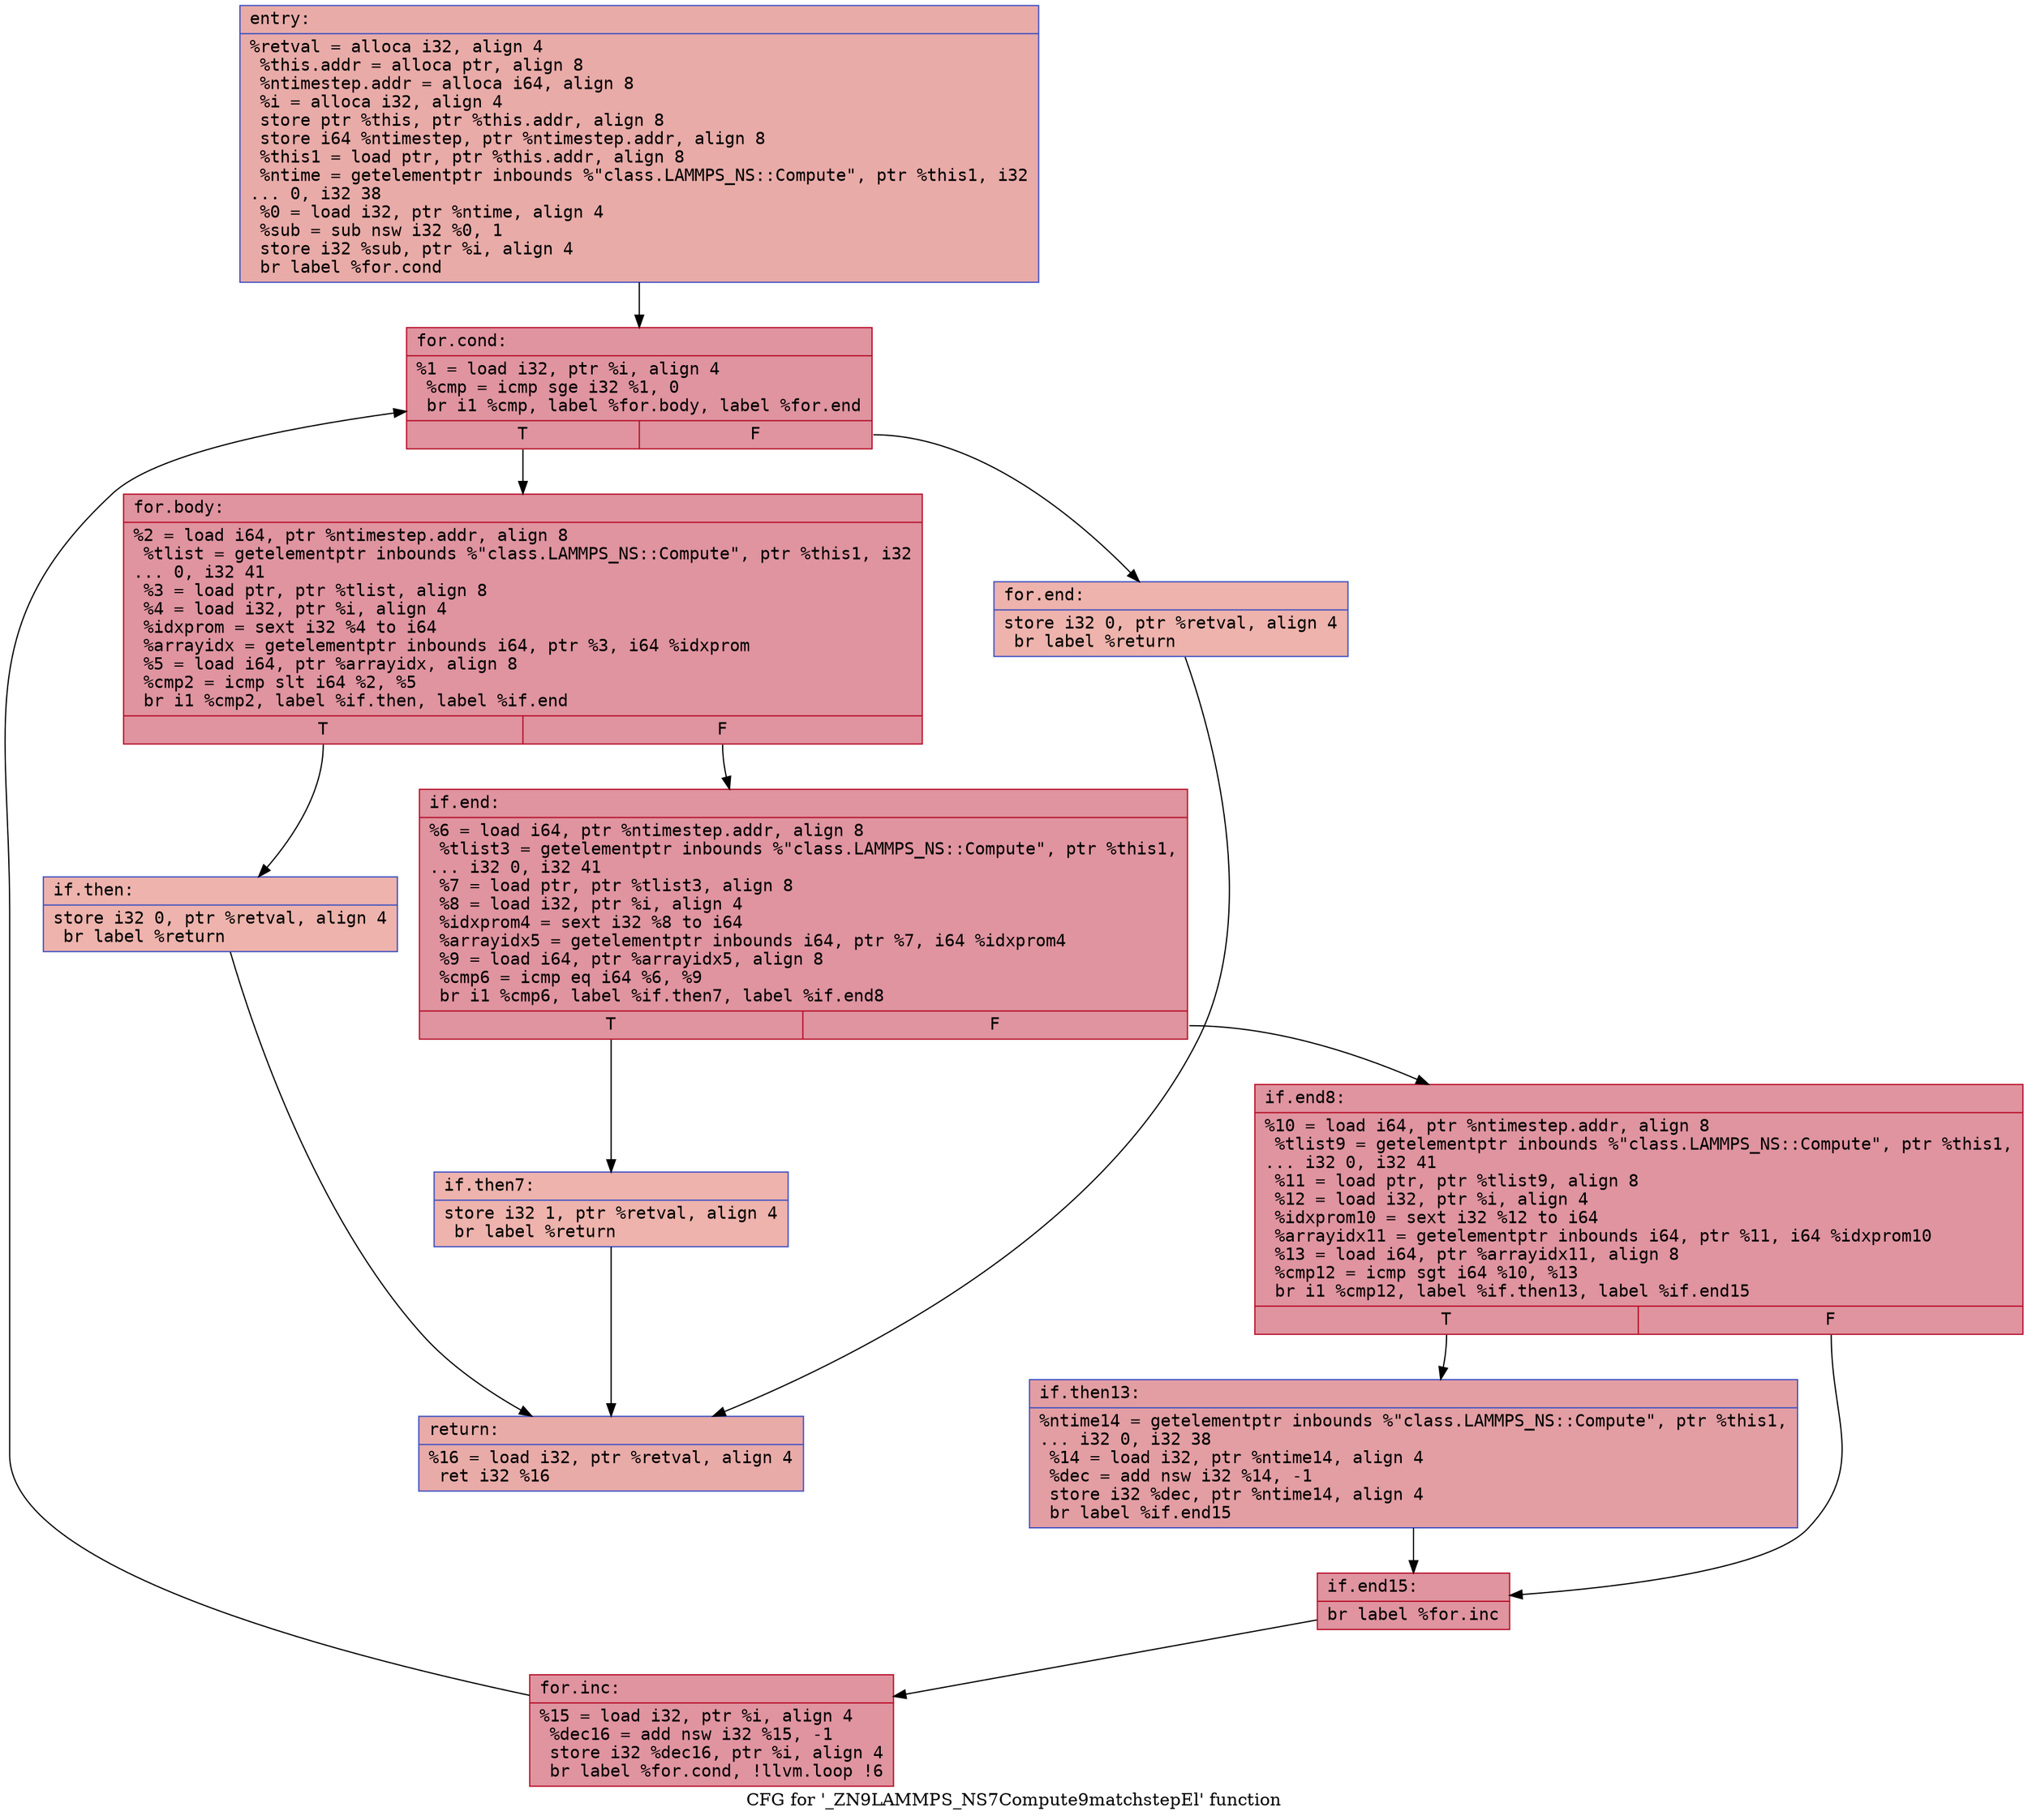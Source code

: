 digraph "CFG for '_ZN9LAMMPS_NS7Compute9matchstepEl' function" {
	label="CFG for '_ZN9LAMMPS_NS7Compute9matchstepEl' function";

	Node0x5633babd2650 [shape=record,color="#3d50c3ff", style=filled, fillcolor="#cc403a70" fontname="Courier",label="{entry:\l|  %retval = alloca i32, align 4\l  %this.addr = alloca ptr, align 8\l  %ntimestep.addr = alloca i64, align 8\l  %i = alloca i32, align 4\l  store ptr %this, ptr %this.addr, align 8\l  store i64 %ntimestep, ptr %ntimestep.addr, align 8\l  %this1 = load ptr, ptr %this.addr, align 8\l  %ntime = getelementptr inbounds %\"class.LAMMPS_NS::Compute\", ptr %this1, i32\l... 0, i32 38\l  %0 = load i32, ptr %ntime, align 4\l  %sub = sub nsw i32 %0, 1\l  store i32 %sub, ptr %i, align 4\l  br label %for.cond\l}"];
	Node0x5633babd2650 -> Node0x5633babd2d80[tooltip="entry -> for.cond\nProbability 100.00%" ];
	Node0x5633babd2d80 [shape=record,color="#b70d28ff", style=filled, fillcolor="#b70d2870" fontname="Courier",label="{for.cond:\l|  %1 = load i32, ptr %i, align 4\l  %cmp = icmp sge i32 %1, 0\l  br i1 %cmp, label %for.body, label %for.end\l|{<s0>T|<s1>F}}"];
	Node0x5633babd2d80:s0 -> Node0x5633babd2fa0[tooltip="for.cond -> for.body\nProbability 96.88%" ];
	Node0x5633babd2d80:s1 -> Node0x5633babd2520[tooltip="for.cond -> for.end\nProbability 3.12%" ];
	Node0x5633babd2fa0 [shape=record,color="#b70d28ff", style=filled, fillcolor="#b70d2870" fontname="Courier",label="{for.body:\l|  %2 = load i64, ptr %ntimestep.addr, align 8\l  %tlist = getelementptr inbounds %\"class.LAMMPS_NS::Compute\", ptr %this1, i32\l... 0, i32 41\l  %3 = load ptr, ptr %tlist, align 8\l  %4 = load i32, ptr %i, align 4\l  %idxprom = sext i32 %4 to i64\l  %arrayidx = getelementptr inbounds i64, ptr %3, i64 %idxprom\l  %5 = load i64, ptr %arrayidx, align 8\l  %cmp2 = icmp slt i64 %2, %5\l  br i1 %cmp2, label %if.then, label %if.end\l|{<s0>T|<s1>F}}"];
	Node0x5633babd2fa0:s0 -> Node0x5633babd3760[tooltip="for.body -> if.then\nProbability 3.12%" ];
	Node0x5633babd2fa0:s1 -> Node0x5633babd37d0[tooltip="for.body -> if.end\nProbability 96.88%" ];
	Node0x5633babd3760 [shape=record,color="#3d50c3ff", style=filled, fillcolor="#d6524470" fontname="Courier",label="{if.then:\l|  store i32 0, ptr %retval, align 4\l  br label %return\l}"];
	Node0x5633babd3760 -> Node0x5633babd39f0[tooltip="if.then -> return\nProbability 100.00%" ];
	Node0x5633babd37d0 [shape=record,color="#b70d28ff", style=filled, fillcolor="#b70d2870" fontname="Courier",label="{if.end:\l|  %6 = load i64, ptr %ntimestep.addr, align 8\l  %tlist3 = getelementptr inbounds %\"class.LAMMPS_NS::Compute\", ptr %this1,\l... i32 0, i32 41\l  %7 = load ptr, ptr %tlist3, align 8\l  %8 = load i32, ptr %i, align 4\l  %idxprom4 = sext i32 %8 to i64\l  %arrayidx5 = getelementptr inbounds i64, ptr %7, i64 %idxprom4\l  %9 = load i64, ptr %arrayidx5, align 8\l  %cmp6 = icmp eq i64 %6, %9\l  br i1 %cmp6, label %if.then7, label %if.end8\l|{<s0>T|<s1>F}}"];
	Node0x5633babd37d0:s0 -> Node0x5633babd3020[tooltip="if.end -> if.then7\nProbability 3.12%" ];
	Node0x5633babd37d0:s1 -> Node0x5633babd30a0[tooltip="if.end -> if.end8\nProbability 96.88%" ];
	Node0x5633babd3020 [shape=record,color="#3d50c3ff", style=filled, fillcolor="#d6524470" fontname="Courier",label="{if.then7:\l|  store i32 1, ptr %retval, align 4\l  br label %return\l}"];
	Node0x5633babd3020 -> Node0x5633babd39f0[tooltip="if.then7 -> return\nProbability 100.00%" ];
	Node0x5633babd30a0 [shape=record,color="#b70d28ff", style=filled, fillcolor="#b70d2870" fontname="Courier",label="{if.end8:\l|  %10 = load i64, ptr %ntimestep.addr, align 8\l  %tlist9 = getelementptr inbounds %\"class.LAMMPS_NS::Compute\", ptr %this1,\l... i32 0, i32 41\l  %11 = load ptr, ptr %tlist9, align 8\l  %12 = load i32, ptr %i, align 4\l  %idxprom10 = sext i32 %12 to i64\l  %arrayidx11 = getelementptr inbounds i64, ptr %11, i64 %idxprom10\l  %13 = load i64, ptr %arrayidx11, align 8\l  %cmp12 = icmp sgt i64 %10, %13\l  br i1 %cmp12, label %if.then13, label %if.end15\l|{<s0>T|<s1>F}}"];
	Node0x5633babd30a0:s0 -> Node0x5633babd4960[tooltip="if.end8 -> if.then13\nProbability 50.00%" ];
	Node0x5633babd30a0:s1 -> Node0x5633babd49e0[tooltip="if.end8 -> if.end15\nProbability 50.00%" ];
	Node0x5633babd4960 [shape=record,color="#3d50c3ff", style=filled, fillcolor="#be242e70" fontname="Courier",label="{if.then13:\l|  %ntime14 = getelementptr inbounds %\"class.LAMMPS_NS::Compute\", ptr %this1,\l... i32 0, i32 38\l  %14 = load i32, ptr %ntime14, align 4\l  %dec = add nsw i32 %14, -1\l  store i32 %dec, ptr %ntime14, align 4\l  br label %if.end15\l}"];
	Node0x5633babd4960 -> Node0x5633babd49e0[tooltip="if.then13 -> if.end15\nProbability 100.00%" ];
	Node0x5633babd49e0 [shape=record,color="#b70d28ff", style=filled, fillcolor="#b70d2870" fontname="Courier",label="{if.end15:\l|  br label %for.inc\l}"];
	Node0x5633babd49e0 -> Node0x5633babd4e30[tooltip="if.end15 -> for.inc\nProbability 100.00%" ];
	Node0x5633babd4e30 [shape=record,color="#b70d28ff", style=filled, fillcolor="#b70d2870" fontname="Courier",label="{for.inc:\l|  %15 = load i32, ptr %i, align 4\l  %dec16 = add nsw i32 %15, -1\l  store i32 %dec16, ptr %i, align 4\l  br label %for.cond, !llvm.loop !6\l}"];
	Node0x5633babd4e30 -> Node0x5633babd2d80[tooltip="for.inc -> for.cond\nProbability 100.00%" ];
	Node0x5633babd2520 [shape=record,color="#3d50c3ff", style=filled, fillcolor="#d6524470" fontname="Courier",label="{for.end:\l|  store i32 0, ptr %retval, align 4\l  br label %return\l}"];
	Node0x5633babd2520 -> Node0x5633babd39f0[tooltip="for.end -> return\nProbability 100.00%" ];
	Node0x5633babd39f0 [shape=record,color="#3d50c3ff", style=filled, fillcolor="#cc403a70" fontname="Courier",label="{return:\l|  %16 = load i32, ptr %retval, align 4\l  ret i32 %16\l}"];
}
